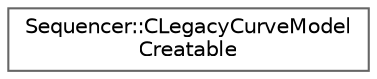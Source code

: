 digraph "Graphical Class Hierarchy"
{
 // INTERACTIVE_SVG=YES
 // LATEX_PDF_SIZE
  bgcolor="transparent";
  edge [fontname=Helvetica,fontsize=10,labelfontname=Helvetica,labelfontsize=10];
  node [fontname=Helvetica,fontsize=10,shape=box,height=0.2,width=0.4];
  rankdir="LR";
  Node0 [id="Node000000",label="Sequencer::CLegacyCurveModel\lCreatable",height=0.2,width=0.4,color="grey40", fillcolor="white", style="filled",URL="$d3/df9/structSequencer_1_1CLegacyCurveModelCreatable.html",tooltip="Concept for detecting deprecated CreateCurveEditorModel signatures that will no longer be called in l..."];
}
